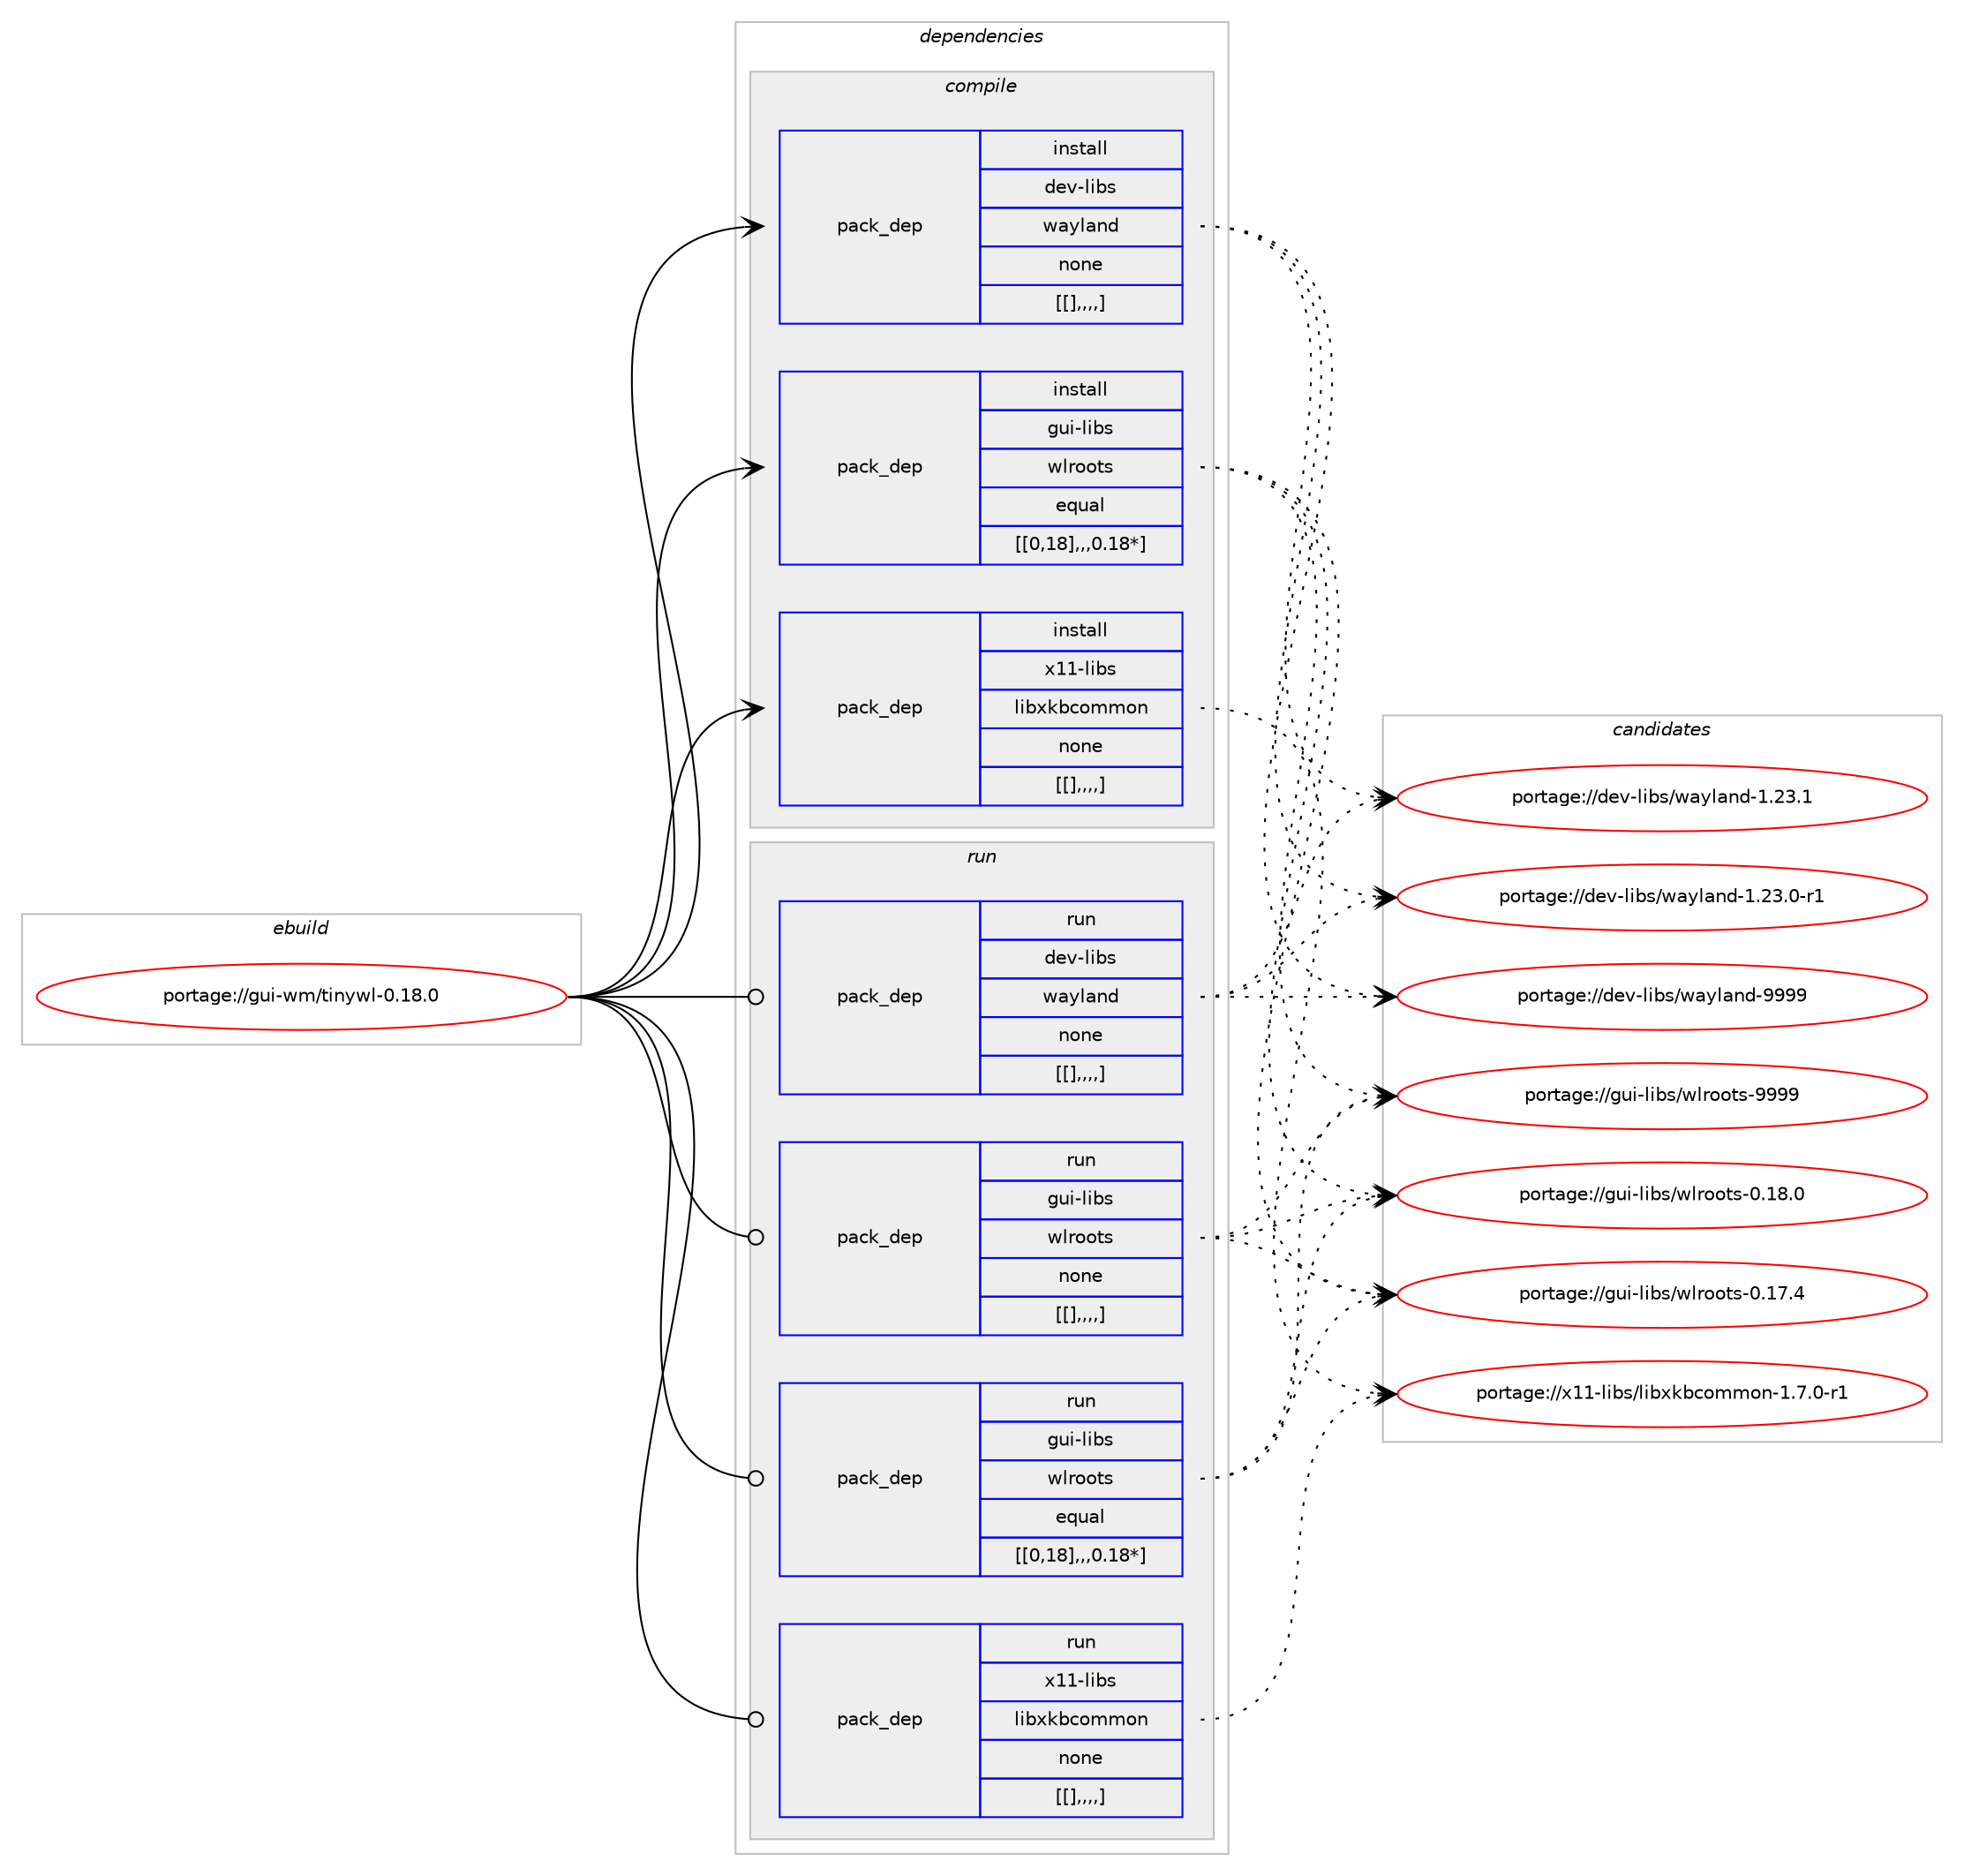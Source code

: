 digraph prolog {

# *************
# Graph options
# *************

newrank=true;
concentrate=true;
compound=true;
graph [rankdir=LR,fontname=Helvetica,fontsize=10,ranksep=1.5];#, ranksep=2.5, nodesep=0.2];
edge  [arrowhead=vee];
node  [fontname=Helvetica,fontsize=10];

# **********
# The ebuild
# **********

subgraph cluster_leftcol {
color=gray;
label=<<i>ebuild</i>>;
id [label="portage://gui-wm/tinywl-0.18.0", color=red, width=4, href="../gui-wm/tinywl-0.18.0.svg"];
}

# ****************
# The dependencies
# ****************

subgraph cluster_midcol {
color=gray;
label=<<i>dependencies</i>>;
subgraph cluster_compile {
fillcolor="#eeeeee";
style=filled;
label=<<i>compile</i>>;
subgraph pack179420 {
dependency249600 [label=<<TABLE BORDER="0" CELLBORDER="1" CELLSPACING="0" CELLPADDING="4" WIDTH="220"><TR><TD ROWSPAN="6" CELLPADDING="30">pack_dep</TD></TR><TR><TD WIDTH="110">install</TD></TR><TR><TD>dev-libs</TD></TR><TR><TD>wayland</TD></TR><TR><TD>none</TD></TR><TR><TD>[[],,,,]</TD></TR></TABLE>>, shape=none, color=blue];
}
id:e -> dependency249600:w [weight=20,style="solid",arrowhead="vee"];
subgraph pack179421 {
dependency249601 [label=<<TABLE BORDER="0" CELLBORDER="1" CELLSPACING="0" CELLPADDING="4" WIDTH="220"><TR><TD ROWSPAN="6" CELLPADDING="30">pack_dep</TD></TR><TR><TD WIDTH="110">install</TD></TR><TR><TD>gui-libs</TD></TR><TR><TD>wlroots</TD></TR><TR><TD>equal</TD></TR><TR><TD>[[0,18],,,0.18*]</TD></TR></TABLE>>, shape=none, color=blue];
}
id:e -> dependency249601:w [weight=20,style="solid",arrowhead="vee"];
subgraph pack179422 {
dependency249602 [label=<<TABLE BORDER="0" CELLBORDER="1" CELLSPACING="0" CELLPADDING="4" WIDTH="220"><TR><TD ROWSPAN="6" CELLPADDING="30">pack_dep</TD></TR><TR><TD WIDTH="110">install</TD></TR><TR><TD>x11-libs</TD></TR><TR><TD>libxkbcommon</TD></TR><TR><TD>none</TD></TR><TR><TD>[[],,,,]</TD></TR></TABLE>>, shape=none, color=blue];
}
id:e -> dependency249602:w [weight=20,style="solid",arrowhead="vee"];
}
subgraph cluster_compileandrun {
fillcolor="#eeeeee";
style=filled;
label=<<i>compile and run</i>>;
}
subgraph cluster_run {
fillcolor="#eeeeee";
style=filled;
label=<<i>run</i>>;
subgraph pack179423 {
dependency249603 [label=<<TABLE BORDER="0" CELLBORDER="1" CELLSPACING="0" CELLPADDING="4" WIDTH="220"><TR><TD ROWSPAN="6" CELLPADDING="30">pack_dep</TD></TR><TR><TD WIDTH="110">run</TD></TR><TR><TD>dev-libs</TD></TR><TR><TD>wayland</TD></TR><TR><TD>none</TD></TR><TR><TD>[[],,,,]</TD></TR></TABLE>>, shape=none, color=blue];
}
id:e -> dependency249603:w [weight=20,style="solid",arrowhead="odot"];
subgraph pack179424 {
dependency249604 [label=<<TABLE BORDER="0" CELLBORDER="1" CELLSPACING="0" CELLPADDING="4" WIDTH="220"><TR><TD ROWSPAN="6" CELLPADDING="30">pack_dep</TD></TR><TR><TD WIDTH="110">run</TD></TR><TR><TD>gui-libs</TD></TR><TR><TD>wlroots</TD></TR><TR><TD>equal</TD></TR><TR><TD>[[0,18],,,0.18*]</TD></TR></TABLE>>, shape=none, color=blue];
}
id:e -> dependency249604:w [weight=20,style="solid",arrowhead="odot"];
subgraph pack179425 {
dependency249605 [label=<<TABLE BORDER="0" CELLBORDER="1" CELLSPACING="0" CELLPADDING="4" WIDTH="220"><TR><TD ROWSPAN="6" CELLPADDING="30">pack_dep</TD></TR><TR><TD WIDTH="110">run</TD></TR><TR><TD>x11-libs</TD></TR><TR><TD>libxkbcommon</TD></TR><TR><TD>none</TD></TR><TR><TD>[[],,,,]</TD></TR></TABLE>>, shape=none, color=blue];
}
id:e -> dependency249605:w [weight=20,style="solid",arrowhead="odot"];
subgraph pack179426 {
dependency249606 [label=<<TABLE BORDER="0" CELLBORDER="1" CELLSPACING="0" CELLPADDING="4" WIDTH="220"><TR><TD ROWSPAN="6" CELLPADDING="30">pack_dep</TD></TR><TR><TD WIDTH="110">run</TD></TR><TR><TD>gui-libs</TD></TR><TR><TD>wlroots</TD></TR><TR><TD>none</TD></TR><TR><TD>[[],,,,]</TD></TR></TABLE>>, shape=none, color=blue];
}
id:e -> dependency249606:w [weight=20,style="solid",arrowhead="odot"];
}
}

# **************
# The candidates
# **************

subgraph cluster_choices {
rank=same;
color=gray;
label=<<i>candidates</i>>;

subgraph choice179420 {
color=black;
nodesep=1;
choice10010111845108105981154711997121108971101004557575757 [label="portage://dev-libs/wayland-9999", color=red, width=4,href="../dev-libs/wayland-9999.svg"];
choice100101118451081059811547119971211089711010045494650514649 [label="portage://dev-libs/wayland-1.23.1", color=red, width=4,href="../dev-libs/wayland-1.23.1.svg"];
choice1001011184510810598115471199712110897110100454946505146484511449 [label="portage://dev-libs/wayland-1.23.0-r1", color=red, width=4,href="../dev-libs/wayland-1.23.0-r1.svg"];
dependency249600:e -> choice10010111845108105981154711997121108971101004557575757:w [style=dotted,weight="100"];
dependency249600:e -> choice100101118451081059811547119971211089711010045494650514649:w [style=dotted,weight="100"];
dependency249600:e -> choice1001011184510810598115471199712110897110100454946505146484511449:w [style=dotted,weight="100"];
}
subgraph choice179421 {
color=black;
nodesep=1;
choice1031171054510810598115471191081141111111161154557575757 [label="portage://gui-libs/wlroots-9999", color=red, width=4,href="../gui-libs/wlroots-9999.svg"];
choice10311710545108105981154711910811411111111611545484649564648 [label="portage://gui-libs/wlroots-0.18.0", color=red, width=4,href="../gui-libs/wlroots-0.18.0.svg"];
choice10311710545108105981154711910811411111111611545484649554652 [label="portage://gui-libs/wlroots-0.17.4", color=red, width=4,href="../gui-libs/wlroots-0.17.4.svg"];
dependency249601:e -> choice1031171054510810598115471191081141111111161154557575757:w [style=dotted,weight="100"];
dependency249601:e -> choice10311710545108105981154711910811411111111611545484649564648:w [style=dotted,weight="100"];
dependency249601:e -> choice10311710545108105981154711910811411111111611545484649554652:w [style=dotted,weight="100"];
}
subgraph choice179422 {
color=black;
nodesep=1;
choice12049494510810598115471081059812010798991111091091111104549465546484511449 [label="portage://x11-libs/libxkbcommon-1.7.0-r1", color=red, width=4,href="../x11-libs/libxkbcommon-1.7.0-r1.svg"];
dependency249602:e -> choice12049494510810598115471081059812010798991111091091111104549465546484511449:w [style=dotted,weight="100"];
}
subgraph choice179423 {
color=black;
nodesep=1;
choice10010111845108105981154711997121108971101004557575757 [label="portage://dev-libs/wayland-9999", color=red, width=4,href="../dev-libs/wayland-9999.svg"];
choice100101118451081059811547119971211089711010045494650514649 [label="portage://dev-libs/wayland-1.23.1", color=red, width=4,href="../dev-libs/wayland-1.23.1.svg"];
choice1001011184510810598115471199712110897110100454946505146484511449 [label="portage://dev-libs/wayland-1.23.0-r1", color=red, width=4,href="../dev-libs/wayland-1.23.0-r1.svg"];
dependency249603:e -> choice10010111845108105981154711997121108971101004557575757:w [style=dotted,weight="100"];
dependency249603:e -> choice100101118451081059811547119971211089711010045494650514649:w [style=dotted,weight="100"];
dependency249603:e -> choice1001011184510810598115471199712110897110100454946505146484511449:w [style=dotted,weight="100"];
}
subgraph choice179424 {
color=black;
nodesep=1;
choice1031171054510810598115471191081141111111161154557575757 [label="portage://gui-libs/wlroots-9999", color=red, width=4,href="../gui-libs/wlroots-9999.svg"];
choice10311710545108105981154711910811411111111611545484649564648 [label="portage://gui-libs/wlroots-0.18.0", color=red, width=4,href="../gui-libs/wlroots-0.18.0.svg"];
choice10311710545108105981154711910811411111111611545484649554652 [label="portage://gui-libs/wlroots-0.17.4", color=red, width=4,href="../gui-libs/wlroots-0.17.4.svg"];
dependency249604:e -> choice1031171054510810598115471191081141111111161154557575757:w [style=dotted,weight="100"];
dependency249604:e -> choice10311710545108105981154711910811411111111611545484649564648:w [style=dotted,weight="100"];
dependency249604:e -> choice10311710545108105981154711910811411111111611545484649554652:w [style=dotted,weight="100"];
}
subgraph choice179425 {
color=black;
nodesep=1;
choice12049494510810598115471081059812010798991111091091111104549465546484511449 [label="portage://x11-libs/libxkbcommon-1.7.0-r1", color=red, width=4,href="../x11-libs/libxkbcommon-1.7.0-r1.svg"];
dependency249605:e -> choice12049494510810598115471081059812010798991111091091111104549465546484511449:w [style=dotted,weight="100"];
}
subgraph choice179426 {
color=black;
nodesep=1;
choice1031171054510810598115471191081141111111161154557575757 [label="portage://gui-libs/wlroots-9999", color=red, width=4,href="../gui-libs/wlroots-9999.svg"];
choice10311710545108105981154711910811411111111611545484649564648 [label="portage://gui-libs/wlroots-0.18.0", color=red, width=4,href="../gui-libs/wlroots-0.18.0.svg"];
choice10311710545108105981154711910811411111111611545484649554652 [label="portage://gui-libs/wlroots-0.17.4", color=red, width=4,href="../gui-libs/wlroots-0.17.4.svg"];
dependency249606:e -> choice1031171054510810598115471191081141111111161154557575757:w [style=dotted,weight="100"];
dependency249606:e -> choice10311710545108105981154711910811411111111611545484649564648:w [style=dotted,weight="100"];
dependency249606:e -> choice10311710545108105981154711910811411111111611545484649554652:w [style=dotted,weight="100"];
}
}

}
